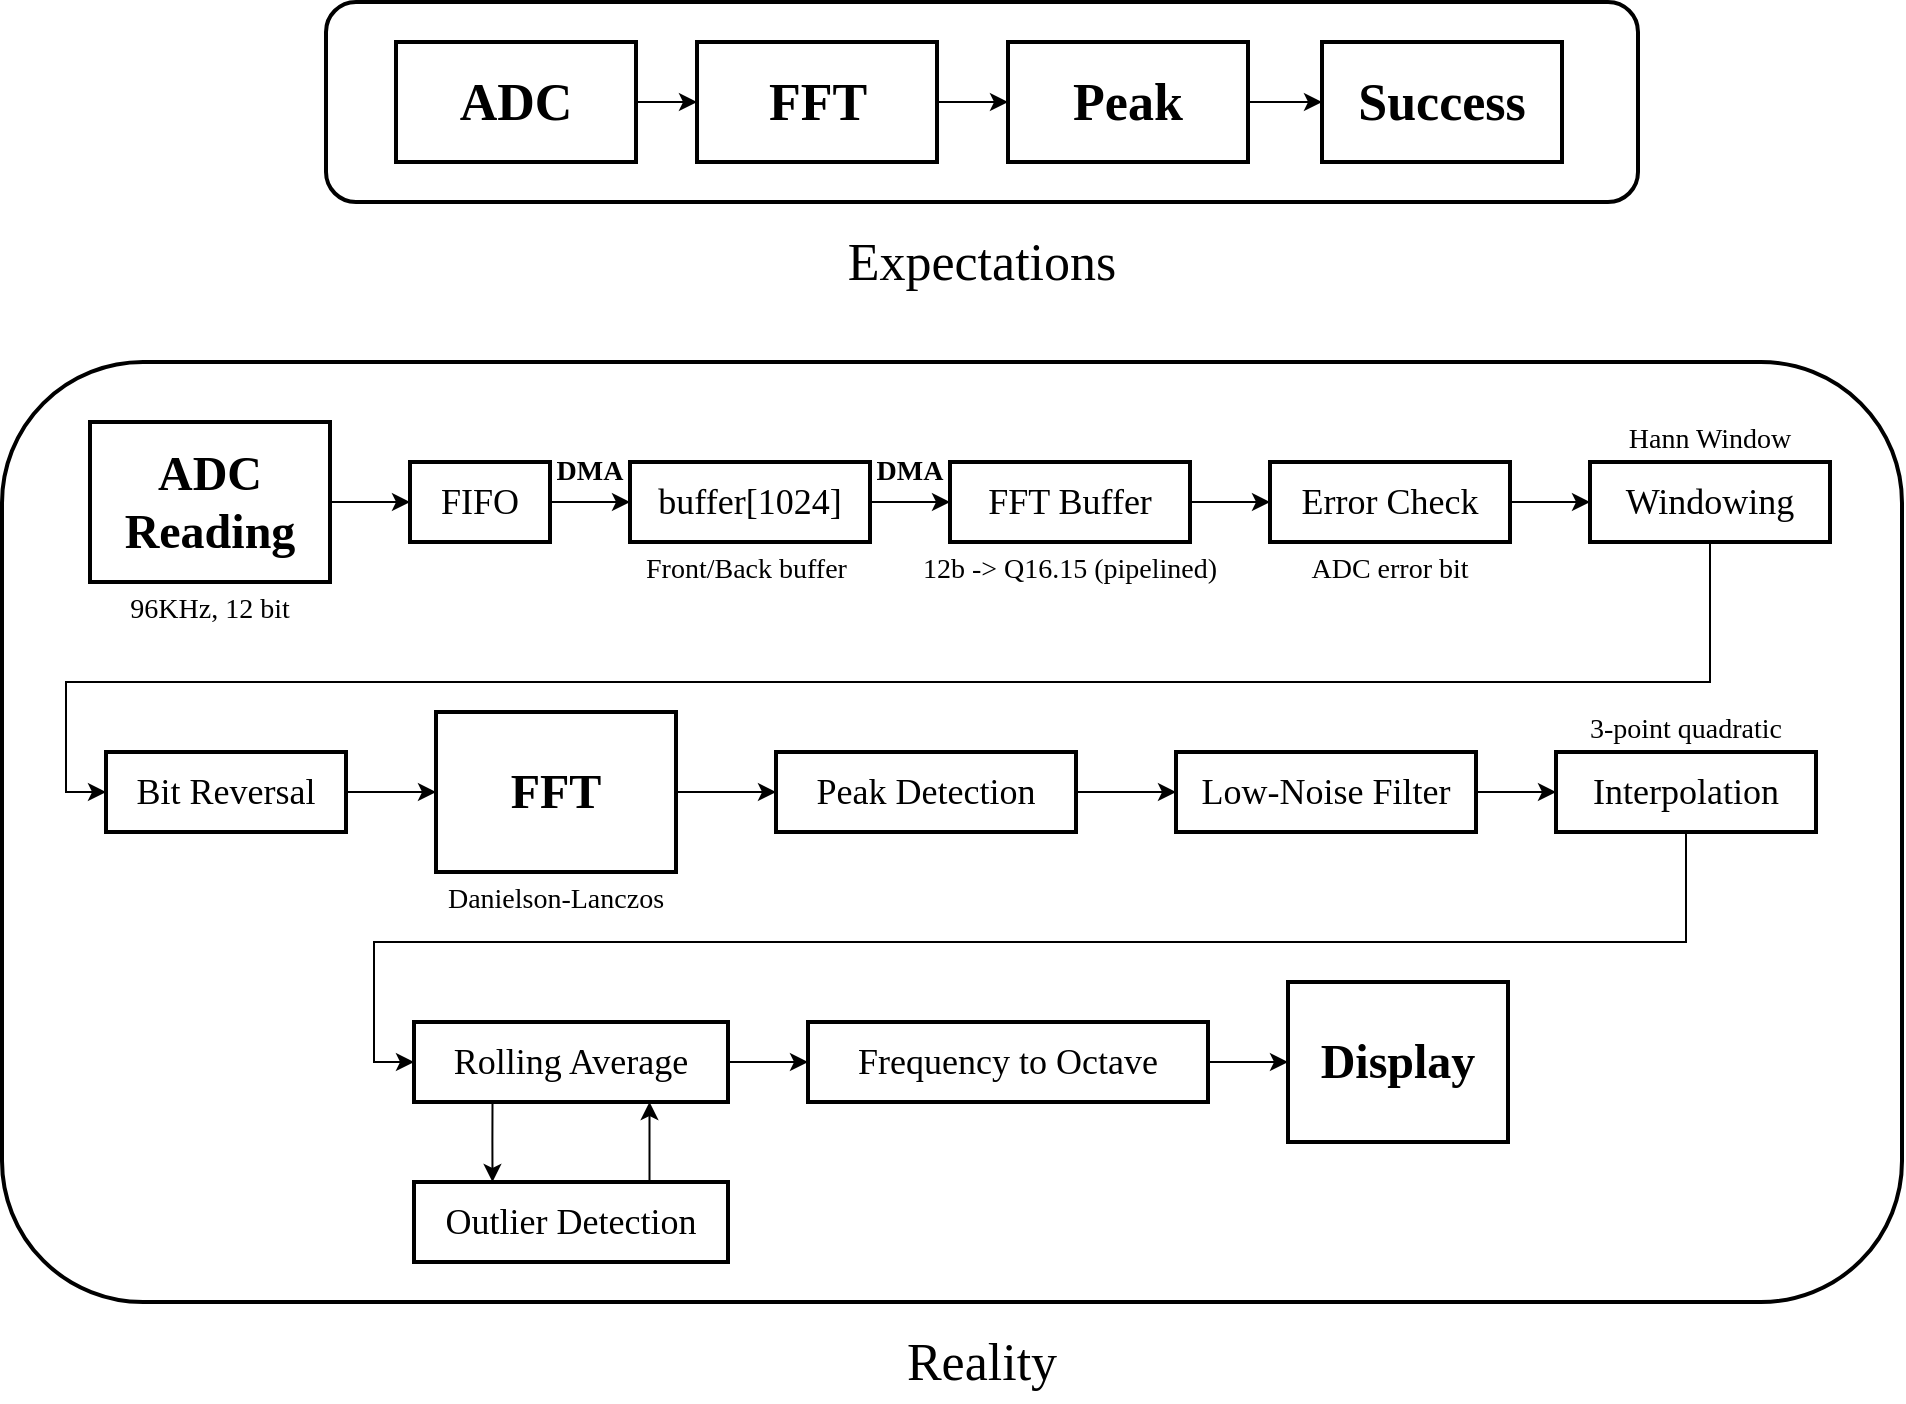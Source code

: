 <mxfile version="20.2.3" type="device"><diagram id="QUbEYmt_3KSF3TNrkJoW" name="Page-1"><mxGraphModel dx="1722" dy="1010" grid="1" gridSize="10" guides="1" tooltips="1" connect="1" arrows="1" fold="1" page="1" pageScale="1" pageWidth="1100" pageHeight="850" math="0" shadow="0"><root><mxCell id="0"/><mxCell id="1" parent="0"/><mxCell id="x7sK2Ii1tQr8T-nR3FIJ-53" value="" style="rounded=1;whiteSpace=wrap;html=1;fontSize=26;strokeWidth=2;fontFamily=Source Sans Pro;" vertex="1" parent="1"><mxGeometry x="222" y="80" width="656" height="100" as="geometry"/></mxCell><mxCell id="x7sK2Ii1tQr8T-nR3FIJ-52" value="" style="rounded=1;whiteSpace=wrap;html=1;fontSize=26;strokeWidth=2;fontFamily=Source Sans Pro;" vertex="1" parent="1"><mxGeometry x="60" y="260" width="950" height="470" as="geometry"/></mxCell><mxCell id="x7sK2Ii1tQr8T-nR3FIJ-15" style="edgeStyle=orthogonalEdgeStyle;rounded=0;orthogonalLoop=1;jettySize=auto;html=1;fontSize=20;entryX=0;entryY=0.5;entryDx=0;entryDy=0;fontFamily=Source Sans Pro;" edge="1" parent="1" source="x7sK2Ii1tQr8T-nR3FIJ-1" target="x7sK2Ii1tQr8T-nR3FIJ-2"><mxGeometry relative="1" as="geometry"><mxPoint x="259" y="330" as="targetPoint"/></mxGeometry></mxCell><mxCell id="x7sK2Ii1tQr8T-nR3FIJ-1" value="&lt;font size=&quot;1&quot; style=&quot;&quot;&gt;&lt;b style=&quot;font-size: 24px;&quot;&gt;ADC Reading&lt;/b&gt;&lt;/font&gt;" style="rounded=0;whiteSpace=wrap;html=1;strokeWidth=2;fontFamily=Source Sans Pro;" vertex="1" parent="1"><mxGeometry x="104" y="290" width="120" height="80" as="geometry"/></mxCell><mxCell id="x7sK2Ii1tQr8T-nR3FIJ-16" style="edgeStyle=orthogonalEdgeStyle;rounded=0;orthogonalLoop=1;jettySize=auto;html=1;fontSize=20;entryX=0;entryY=0.5;entryDx=0;entryDy=0;fontFamily=Source Sans Pro;" edge="1" parent="1" source="x7sK2Ii1tQr8T-nR3FIJ-2" target="x7sK2Ii1tQr8T-nR3FIJ-3"><mxGeometry relative="1" as="geometry"><mxPoint x="369" y="330" as="targetPoint"/></mxGeometry></mxCell><mxCell id="x7sK2Ii1tQr8T-nR3FIJ-2" value="&lt;font style=&quot;font-size: 18px;&quot;&gt;FIFO&lt;/font&gt;" style="rounded=0;whiteSpace=wrap;html=1;fontSize=18;strokeWidth=2;fontFamily=Source Sans Pro;" vertex="1" parent="1"><mxGeometry x="264" y="310" width="70" height="40" as="geometry"/></mxCell><mxCell id="x7sK2Ii1tQr8T-nR3FIJ-17" style="edgeStyle=orthogonalEdgeStyle;rounded=0;orthogonalLoop=1;jettySize=auto;html=1;fontSize=20;entryX=0;entryY=0.5;entryDx=0;entryDy=0;fontFamily=Source Sans Pro;" edge="1" parent="1" source="x7sK2Ii1tQr8T-nR3FIJ-3" target="x7sK2Ii1tQr8T-nR3FIJ-4"><mxGeometry relative="1" as="geometry"><mxPoint x="529" y="330" as="targetPoint"/></mxGeometry></mxCell><mxCell id="x7sK2Ii1tQr8T-nR3FIJ-3" value="&lt;font style=&quot;font-size: 18px;&quot;&gt;buffer[1024]&lt;/font&gt;" style="rounded=0;whiteSpace=wrap;html=1;fontSize=18;strokeWidth=2;fontFamily=Source Sans Pro;" vertex="1" parent="1"><mxGeometry x="374" y="310" width="120" height="40" as="geometry"/></mxCell><mxCell id="x7sK2Ii1tQr8T-nR3FIJ-19" style="edgeStyle=orthogonalEdgeStyle;rounded=0;orthogonalLoop=1;jettySize=auto;html=1;fontSize=20;entryX=0;entryY=0.5;entryDx=0;entryDy=0;fontFamily=Source Sans Pro;" edge="1" parent="1" source="x7sK2Ii1tQr8T-nR3FIJ-4" target="x7sK2Ii1tQr8T-nR3FIJ-5"><mxGeometry relative="1" as="geometry"><mxPoint x="689" y="330" as="targetPoint"/></mxGeometry></mxCell><mxCell id="x7sK2Ii1tQr8T-nR3FIJ-4" value="&lt;font style=&quot;font-size: 18px;&quot;&gt;FFT Buffer&lt;/font&gt;" style="rounded=0;whiteSpace=wrap;html=1;fontSize=18;strokeWidth=2;fontFamily=Source Sans Pro;" vertex="1" parent="1"><mxGeometry x="534" y="310" width="120" height="40" as="geometry"/></mxCell><mxCell id="x7sK2Ii1tQr8T-nR3FIJ-20" style="edgeStyle=orthogonalEdgeStyle;rounded=0;orthogonalLoop=1;jettySize=auto;html=1;fontSize=20;fontFamily=Source Sans Pro;" edge="1" parent="1" source="x7sK2Ii1tQr8T-nR3FIJ-5" target="x7sK2Ii1tQr8T-nR3FIJ-6"><mxGeometry relative="1" as="geometry"/></mxCell><mxCell id="x7sK2Ii1tQr8T-nR3FIJ-5" value="&lt;font style=&quot;font-size: 18px;&quot;&gt;Error Check&lt;/font&gt;" style="rounded=0;whiteSpace=wrap;html=1;fontSize=18;strokeWidth=2;fontFamily=Source Sans Pro;" vertex="1" parent="1"><mxGeometry x="694" y="310" width="120" height="40" as="geometry"/></mxCell><mxCell id="x7sK2Ii1tQr8T-nR3FIJ-21" style="edgeStyle=orthogonalEdgeStyle;rounded=0;orthogonalLoop=1;jettySize=auto;html=1;fontSize=20;entryX=0;entryY=0.5;entryDx=0;entryDy=0;fontFamily=Source Sans Pro;" edge="1" parent="1" source="x7sK2Ii1tQr8T-nR3FIJ-6" target="x7sK2Ii1tQr8T-nR3FIJ-7"><mxGeometry relative="1" as="geometry"><mxPoint x="109" y="475" as="targetPoint"/><Array as="points"><mxPoint x="914" y="420"/><mxPoint x="92" y="420"/><mxPoint x="92" y="475"/></Array></mxGeometry></mxCell><mxCell id="x7sK2Ii1tQr8T-nR3FIJ-6" value="&lt;font style=&quot;font-size: 18px;&quot;&gt;Windowing&lt;/font&gt;" style="rounded=0;whiteSpace=wrap;html=1;fontSize=18;strokeWidth=2;fontFamily=Source Sans Pro;" vertex="1" parent="1"><mxGeometry x="854" y="310" width="120" height="40" as="geometry"/></mxCell><mxCell id="x7sK2Ii1tQr8T-nR3FIJ-22" style="edgeStyle=orthogonalEdgeStyle;rounded=0;orthogonalLoop=1;jettySize=auto;html=1;entryX=0;entryY=0.5;entryDx=0;entryDy=0;fontSize=20;fontFamily=Source Sans Pro;" edge="1" parent="1" source="x7sK2Ii1tQr8T-nR3FIJ-7" target="x7sK2Ii1tQr8T-nR3FIJ-8"><mxGeometry relative="1" as="geometry"/></mxCell><mxCell id="x7sK2Ii1tQr8T-nR3FIJ-7" value="&lt;font style=&quot;font-size: 18px;&quot;&gt;Bit Reversal&lt;/font&gt;" style="rounded=0;whiteSpace=wrap;html=1;fontSize=18;strokeWidth=2;fontFamily=Source Sans Pro;" vertex="1" parent="1"><mxGeometry x="112" y="455" width="120" height="40" as="geometry"/></mxCell><mxCell id="x7sK2Ii1tQr8T-nR3FIJ-23" style="edgeStyle=orthogonalEdgeStyle;rounded=0;orthogonalLoop=1;jettySize=auto;html=1;fontSize=20;fontFamily=Source Sans Pro;" edge="1" parent="1" source="x7sK2Ii1tQr8T-nR3FIJ-8" target="x7sK2Ii1tQr8T-nR3FIJ-9"><mxGeometry relative="1" as="geometry"/></mxCell><mxCell id="x7sK2Ii1tQr8T-nR3FIJ-8" value="&lt;font style=&quot;font-size: 24px;&quot;&gt;&lt;b style=&quot;font-size: 24px;&quot;&gt;FFT&lt;/b&gt;&lt;/font&gt;" style="rounded=0;whiteSpace=wrap;html=1;fontSize=24;strokeWidth=2;fontFamily=Source Sans Pro;" vertex="1" parent="1"><mxGeometry x="277" y="435" width="120" height="80" as="geometry"/></mxCell><mxCell id="x7sK2Ii1tQr8T-nR3FIJ-24" style="edgeStyle=orthogonalEdgeStyle;rounded=0;orthogonalLoop=1;jettySize=auto;html=1;entryX=0;entryY=0.5;entryDx=0;entryDy=0;fontSize=20;fontFamily=Source Sans Pro;" edge="1" parent="1" source="x7sK2Ii1tQr8T-nR3FIJ-9" target="x7sK2Ii1tQr8T-nR3FIJ-10"><mxGeometry relative="1" as="geometry"/></mxCell><mxCell id="x7sK2Ii1tQr8T-nR3FIJ-9" value="&lt;font style=&quot;font-size: 18px;&quot;&gt;Peak Detection&lt;/font&gt;" style="rounded=0;whiteSpace=wrap;html=1;fontSize=18;strokeWidth=2;fontFamily=Source Sans Pro;" vertex="1" parent="1"><mxGeometry x="447" y="455" width="150" height="40" as="geometry"/></mxCell><mxCell id="x7sK2Ii1tQr8T-nR3FIJ-25" style="edgeStyle=orthogonalEdgeStyle;rounded=0;orthogonalLoop=1;jettySize=auto;html=1;fontSize=20;fontFamily=Source Sans Pro;" edge="1" parent="1" source="x7sK2Ii1tQr8T-nR3FIJ-10" target="x7sK2Ii1tQr8T-nR3FIJ-11"><mxGeometry relative="1" as="geometry"/></mxCell><mxCell id="x7sK2Ii1tQr8T-nR3FIJ-10" value="&lt;font style=&quot;font-size: 18px;&quot;&gt;Low-Noise Filter&lt;/font&gt;" style="rounded=0;whiteSpace=wrap;html=1;fontSize=18;strokeWidth=2;fontFamily=Source Sans Pro;" vertex="1" parent="1"><mxGeometry x="647" y="455" width="150" height="40" as="geometry"/></mxCell><mxCell id="x7sK2Ii1tQr8T-nR3FIJ-26" style="edgeStyle=orthogonalEdgeStyle;rounded=0;orthogonalLoop=1;jettySize=auto;html=1;entryX=0;entryY=0.5;entryDx=0;entryDy=0;fontSize=20;fontFamily=Source Sans Pro;" edge="1" parent="1" source="x7sK2Ii1tQr8T-nR3FIJ-11" target="x7sK2Ii1tQr8T-nR3FIJ-12"><mxGeometry relative="1" as="geometry"><Array as="points"><mxPoint x="902" y="550"/><mxPoint x="246" y="550"/><mxPoint x="246" y="610"/></Array></mxGeometry></mxCell><mxCell id="x7sK2Ii1tQr8T-nR3FIJ-11" value="&lt;font style=&quot;font-size: 18px;&quot;&gt;Interpolation&lt;/font&gt;" style="rounded=0;whiteSpace=wrap;html=1;fontSize=18;strokeWidth=2;fontFamily=Source Sans Pro;" vertex="1" parent="1"><mxGeometry x="837" y="455" width="130" height="40" as="geometry"/></mxCell><mxCell id="x7sK2Ii1tQr8T-nR3FIJ-27" style="edgeStyle=orthogonalEdgeStyle;rounded=0;orthogonalLoop=1;jettySize=auto;html=1;entryX=0;entryY=0.5;entryDx=0;entryDy=0;fontSize=20;fontFamily=Source Sans Pro;" edge="1" parent="1" source="x7sK2Ii1tQr8T-nR3FIJ-12" target="x7sK2Ii1tQr8T-nR3FIJ-13"><mxGeometry relative="1" as="geometry"/></mxCell><mxCell id="x7sK2Ii1tQr8T-nR3FIJ-31" style="edgeStyle=orthogonalEdgeStyle;rounded=0;orthogonalLoop=1;jettySize=auto;html=1;exitX=0.25;exitY=1;exitDx=0;exitDy=0;entryX=0.25;entryY=0;entryDx=0;entryDy=0;fontSize=20;fontFamily=Source Sans Pro;" edge="1" parent="1" source="x7sK2Ii1tQr8T-nR3FIJ-12" target="x7sK2Ii1tQr8T-nR3FIJ-30"><mxGeometry relative="1" as="geometry"/></mxCell><mxCell id="x7sK2Ii1tQr8T-nR3FIJ-12" value="&lt;font style=&quot;font-size: 18px;&quot;&gt;Rolling Average&lt;/font&gt;" style="rounded=0;whiteSpace=wrap;html=1;fontSize=18;strokeWidth=2;fontFamily=Source Sans Pro;" vertex="1" parent="1"><mxGeometry x="266" y="590" width="157" height="40" as="geometry"/></mxCell><mxCell id="x7sK2Ii1tQr8T-nR3FIJ-28" style="edgeStyle=orthogonalEdgeStyle;rounded=0;orthogonalLoop=1;jettySize=auto;html=1;entryX=0;entryY=0.5;entryDx=0;entryDy=0;fontSize=20;fontFamily=Source Sans Pro;" edge="1" parent="1" source="x7sK2Ii1tQr8T-nR3FIJ-13" target="x7sK2Ii1tQr8T-nR3FIJ-14"><mxGeometry relative="1" as="geometry"/></mxCell><mxCell id="x7sK2Ii1tQr8T-nR3FIJ-13" value="&lt;font style=&quot;font-size: 18px;&quot;&gt;Frequency to Octave&lt;/font&gt;" style="rounded=0;whiteSpace=wrap;html=1;fontSize=18;strokeWidth=2;fontFamily=Source Sans Pro;" vertex="1" parent="1"><mxGeometry x="463" y="590" width="200" height="40" as="geometry"/></mxCell><mxCell id="x7sK2Ii1tQr8T-nR3FIJ-14" value="&lt;font style=&quot;font-size: 24px;&quot;&gt;Display&lt;/font&gt;" style="rounded=0;whiteSpace=wrap;html=1;fontSize=20;strokeWidth=2;fontStyle=1;fontFamily=Source Sans Pro;" vertex="1" parent="1"><mxGeometry x="703" y="570" width="110" height="80" as="geometry"/></mxCell><mxCell id="x7sK2Ii1tQr8T-nR3FIJ-32" style="edgeStyle=orthogonalEdgeStyle;rounded=0;orthogonalLoop=1;jettySize=auto;html=1;exitX=0.75;exitY=0;exitDx=0;exitDy=0;entryX=0.75;entryY=1;entryDx=0;entryDy=0;fontSize=20;fontFamily=Source Sans Pro;" edge="1" parent="1" source="x7sK2Ii1tQr8T-nR3FIJ-30" target="x7sK2Ii1tQr8T-nR3FIJ-12"><mxGeometry relative="1" as="geometry"/></mxCell><mxCell id="x7sK2Ii1tQr8T-nR3FIJ-30" value="&lt;font style=&quot;font-size: 18px;&quot;&gt;Outlier Detection&lt;/font&gt;" style="rounded=0;whiteSpace=wrap;html=1;fontSize=18;strokeWidth=2;fontFamily=Source Sans Pro;" vertex="1" parent="1"><mxGeometry x="266" y="670" width="157" height="40" as="geometry"/></mxCell><mxCell id="x7sK2Ii1tQr8T-nR3FIJ-33" value="&lt;font style=&quot;font-size: 14px;&quot;&gt;96KHz, 12 bit&lt;/font&gt;" style="text;html=1;strokeColor=none;fillColor=none;align=center;verticalAlign=middle;whiteSpace=wrap;rounded=0;fontSize=20;fontFamily=Source Sans Pro;" vertex="1" parent="1"><mxGeometry x="99" y="365" width="130" height="30" as="geometry"/></mxCell><mxCell id="x7sK2Ii1tQr8T-nR3FIJ-34" value="&lt;font style=&quot;font-size: 14px;&quot;&gt;Front/Back buffer&amp;nbsp;&lt;/font&gt;" style="text;html=1;strokeColor=none;fillColor=none;align=center;verticalAlign=middle;rounded=0;fontSize=20;horizontal=1;whiteSpace=wrap;fontFamily=Source Sans Pro;" vertex="1" parent="1"><mxGeometry x="374" y="345" width="120" height="30" as="geometry"/></mxCell><mxCell id="x7sK2Ii1tQr8T-nR3FIJ-35" value="&lt;b&gt;DMA&lt;/b&gt;" style="text;html=1;strokeColor=none;fillColor=none;align=center;verticalAlign=middle;whiteSpace=wrap;rounded=0;fontSize=14;fontFamily=Source Sans Pro;" vertex="1" parent="1"><mxGeometry x="324" y="300" width="60" height="30" as="geometry"/></mxCell><mxCell id="x7sK2Ii1tQr8T-nR3FIJ-37" value="&lt;b&gt;DMA&lt;/b&gt;" style="text;html=1;strokeColor=none;fillColor=none;align=center;verticalAlign=middle;whiteSpace=wrap;rounded=0;fontSize=14;fontFamily=Source Sans Pro;" vertex="1" parent="1"><mxGeometry x="484" y="300" width="60" height="30" as="geometry"/></mxCell><mxCell id="x7sK2Ii1tQr8T-nR3FIJ-38" value="&lt;font style=&quot;font-size: 14px;&quot;&gt;12b -&amp;gt; Q16.15 (pipelined)&lt;/font&gt;" style="text;html=1;strokeColor=none;fillColor=none;align=center;verticalAlign=middle;whiteSpace=wrap;rounded=0;fontSize=20;fontFamily=Source Sans Pro;" vertex="1" parent="1"><mxGeometry x="499" y="345" width="190" height="30" as="geometry"/></mxCell><mxCell id="x7sK2Ii1tQr8T-nR3FIJ-39" value="&lt;font style=&quot;font-size: 14px;&quot;&gt;ADC error bit&lt;/font&gt;" style="text;html=1;strokeColor=none;fillColor=none;align=center;verticalAlign=middle;whiteSpace=wrap;rounded=0;fontSize=20;fontFamily=Source Sans Pro;" vertex="1" parent="1"><mxGeometry x="659" y="345" width="190" height="30" as="geometry"/></mxCell><mxCell id="x7sK2Ii1tQr8T-nR3FIJ-40" value="&lt;font style=&quot;font-size: 14px;&quot;&gt;Hann Window&lt;/font&gt;" style="text;html=1;strokeColor=none;fillColor=none;align=center;verticalAlign=middle;whiteSpace=wrap;rounded=0;fontSize=20;fontFamily=Source Sans Pro;" vertex="1" parent="1"><mxGeometry x="819" y="280" width="190" height="30" as="geometry"/></mxCell><mxCell id="x7sK2Ii1tQr8T-nR3FIJ-41" value="&lt;font style=&quot;font-size: 14px;&quot;&gt;Danielson-Lanczos&lt;/font&gt;" style="text;html=1;strokeColor=none;fillColor=none;align=center;verticalAlign=middle;whiteSpace=wrap;rounded=0;fontSize=20;fontFamily=Source Sans Pro;" vertex="1" parent="1"><mxGeometry x="242" y="510" width="190" height="30" as="geometry"/></mxCell><mxCell id="x7sK2Ii1tQr8T-nR3FIJ-42" value="&lt;font style=&quot;font-size: 14px;&quot;&gt;3-point quadratic&lt;/font&gt;" style="text;html=1;strokeColor=none;fillColor=none;align=center;verticalAlign=middle;whiteSpace=wrap;rounded=0;fontSize=20;fontFamily=Source Sans Pro;" vertex="1" parent="1"><mxGeometry x="807" y="425" width="190" height="30" as="geometry"/></mxCell><mxCell id="x7sK2Ii1tQr8T-nR3FIJ-47" style="edgeStyle=orthogonalEdgeStyle;rounded=0;orthogonalLoop=1;jettySize=auto;html=1;entryX=0;entryY=0.5;entryDx=0;entryDy=0;fontSize=24;fontFamily=Source Sans Pro;" edge="1" parent="1" source="x7sK2Ii1tQr8T-nR3FIJ-43" target="x7sK2Ii1tQr8T-nR3FIJ-44"><mxGeometry relative="1" as="geometry"/></mxCell><mxCell id="x7sK2Ii1tQr8T-nR3FIJ-43" value="&lt;font style=&quot;font-size: 26px;&quot;&gt;ADC&lt;/font&gt;" style="rounded=0;whiteSpace=wrap;html=1;fontSize=14;strokeWidth=2;fontStyle=1;fontFamily=Source Sans Pro;" vertex="1" parent="1"><mxGeometry x="257" y="100" width="120" height="60" as="geometry"/></mxCell><mxCell id="x7sK2Ii1tQr8T-nR3FIJ-48" style="edgeStyle=orthogonalEdgeStyle;rounded=0;orthogonalLoop=1;jettySize=auto;html=1;fontSize=24;fontFamily=Source Sans Pro;" edge="1" parent="1" source="x7sK2Ii1tQr8T-nR3FIJ-44" target="x7sK2Ii1tQr8T-nR3FIJ-45"><mxGeometry relative="1" as="geometry"/></mxCell><mxCell id="x7sK2Ii1tQr8T-nR3FIJ-44" value="&lt;font style=&quot;font-size: 26px;&quot;&gt;FFT&lt;/font&gt;" style="rounded=0;whiteSpace=wrap;html=1;fontSize=14;strokeWidth=2;fontStyle=1;fontFamily=Source Sans Pro;" vertex="1" parent="1"><mxGeometry x="407.5" y="100" width="120" height="60" as="geometry"/></mxCell><mxCell id="x7sK2Ii1tQr8T-nR3FIJ-49" style="edgeStyle=orthogonalEdgeStyle;rounded=0;orthogonalLoop=1;jettySize=auto;html=1;fontSize=24;fontFamily=Source Sans Pro;" edge="1" parent="1" source="x7sK2Ii1tQr8T-nR3FIJ-45" target="x7sK2Ii1tQr8T-nR3FIJ-46"><mxGeometry relative="1" as="geometry"/></mxCell><mxCell id="x7sK2Ii1tQr8T-nR3FIJ-45" value="&lt;font style=&quot;font-size: 26px;&quot;&gt;Peak&lt;/font&gt;" style="rounded=0;whiteSpace=wrap;html=1;fontSize=14;strokeWidth=2;fontStyle=1;fontFamily=Source Sans Pro;" vertex="1" parent="1"><mxGeometry x="563" y="100" width="120" height="60" as="geometry"/></mxCell><mxCell id="x7sK2Ii1tQr8T-nR3FIJ-46" value="&lt;font style=&quot;font-size: 26px;&quot;&gt;Success&lt;/font&gt;" style="rounded=0;whiteSpace=wrap;html=1;fontSize=14;strokeWidth=2;fontStyle=1;fontFamily=Source Sans Pro;" vertex="1" parent="1"><mxGeometry x="720" y="100" width="120" height="60" as="geometry"/></mxCell><mxCell id="x7sK2Ii1tQr8T-nR3FIJ-50" value="&lt;font style=&quot;font-size: 26px;&quot;&gt;Expectations&lt;/font&gt;" style="text;html=1;strokeColor=none;fillColor=none;align=center;verticalAlign=middle;whiteSpace=wrap;rounded=0;fontSize=24;fontFamily=Source Sans Pro Semibold;" vertex="1" parent="1"><mxGeometry x="460" y="190" width="180" height="40" as="geometry"/></mxCell><mxCell id="x7sK2Ii1tQr8T-nR3FIJ-51" value="&lt;font style=&quot;font-size: 26px;&quot;&gt;Reality&lt;/font&gt;" style="text;html=1;strokeColor=none;fillColor=none;align=center;verticalAlign=middle;whiteSpace=wrap;rounded=0;fontSize=24;fontFamily=Source Sans Pro Semibold;" vertex="1" parent="1"><mxGeometry x="460" y="740" width="180" height="40" as="geometry"/></mxCell></root></mxGraphModel></diagram></mxfile>